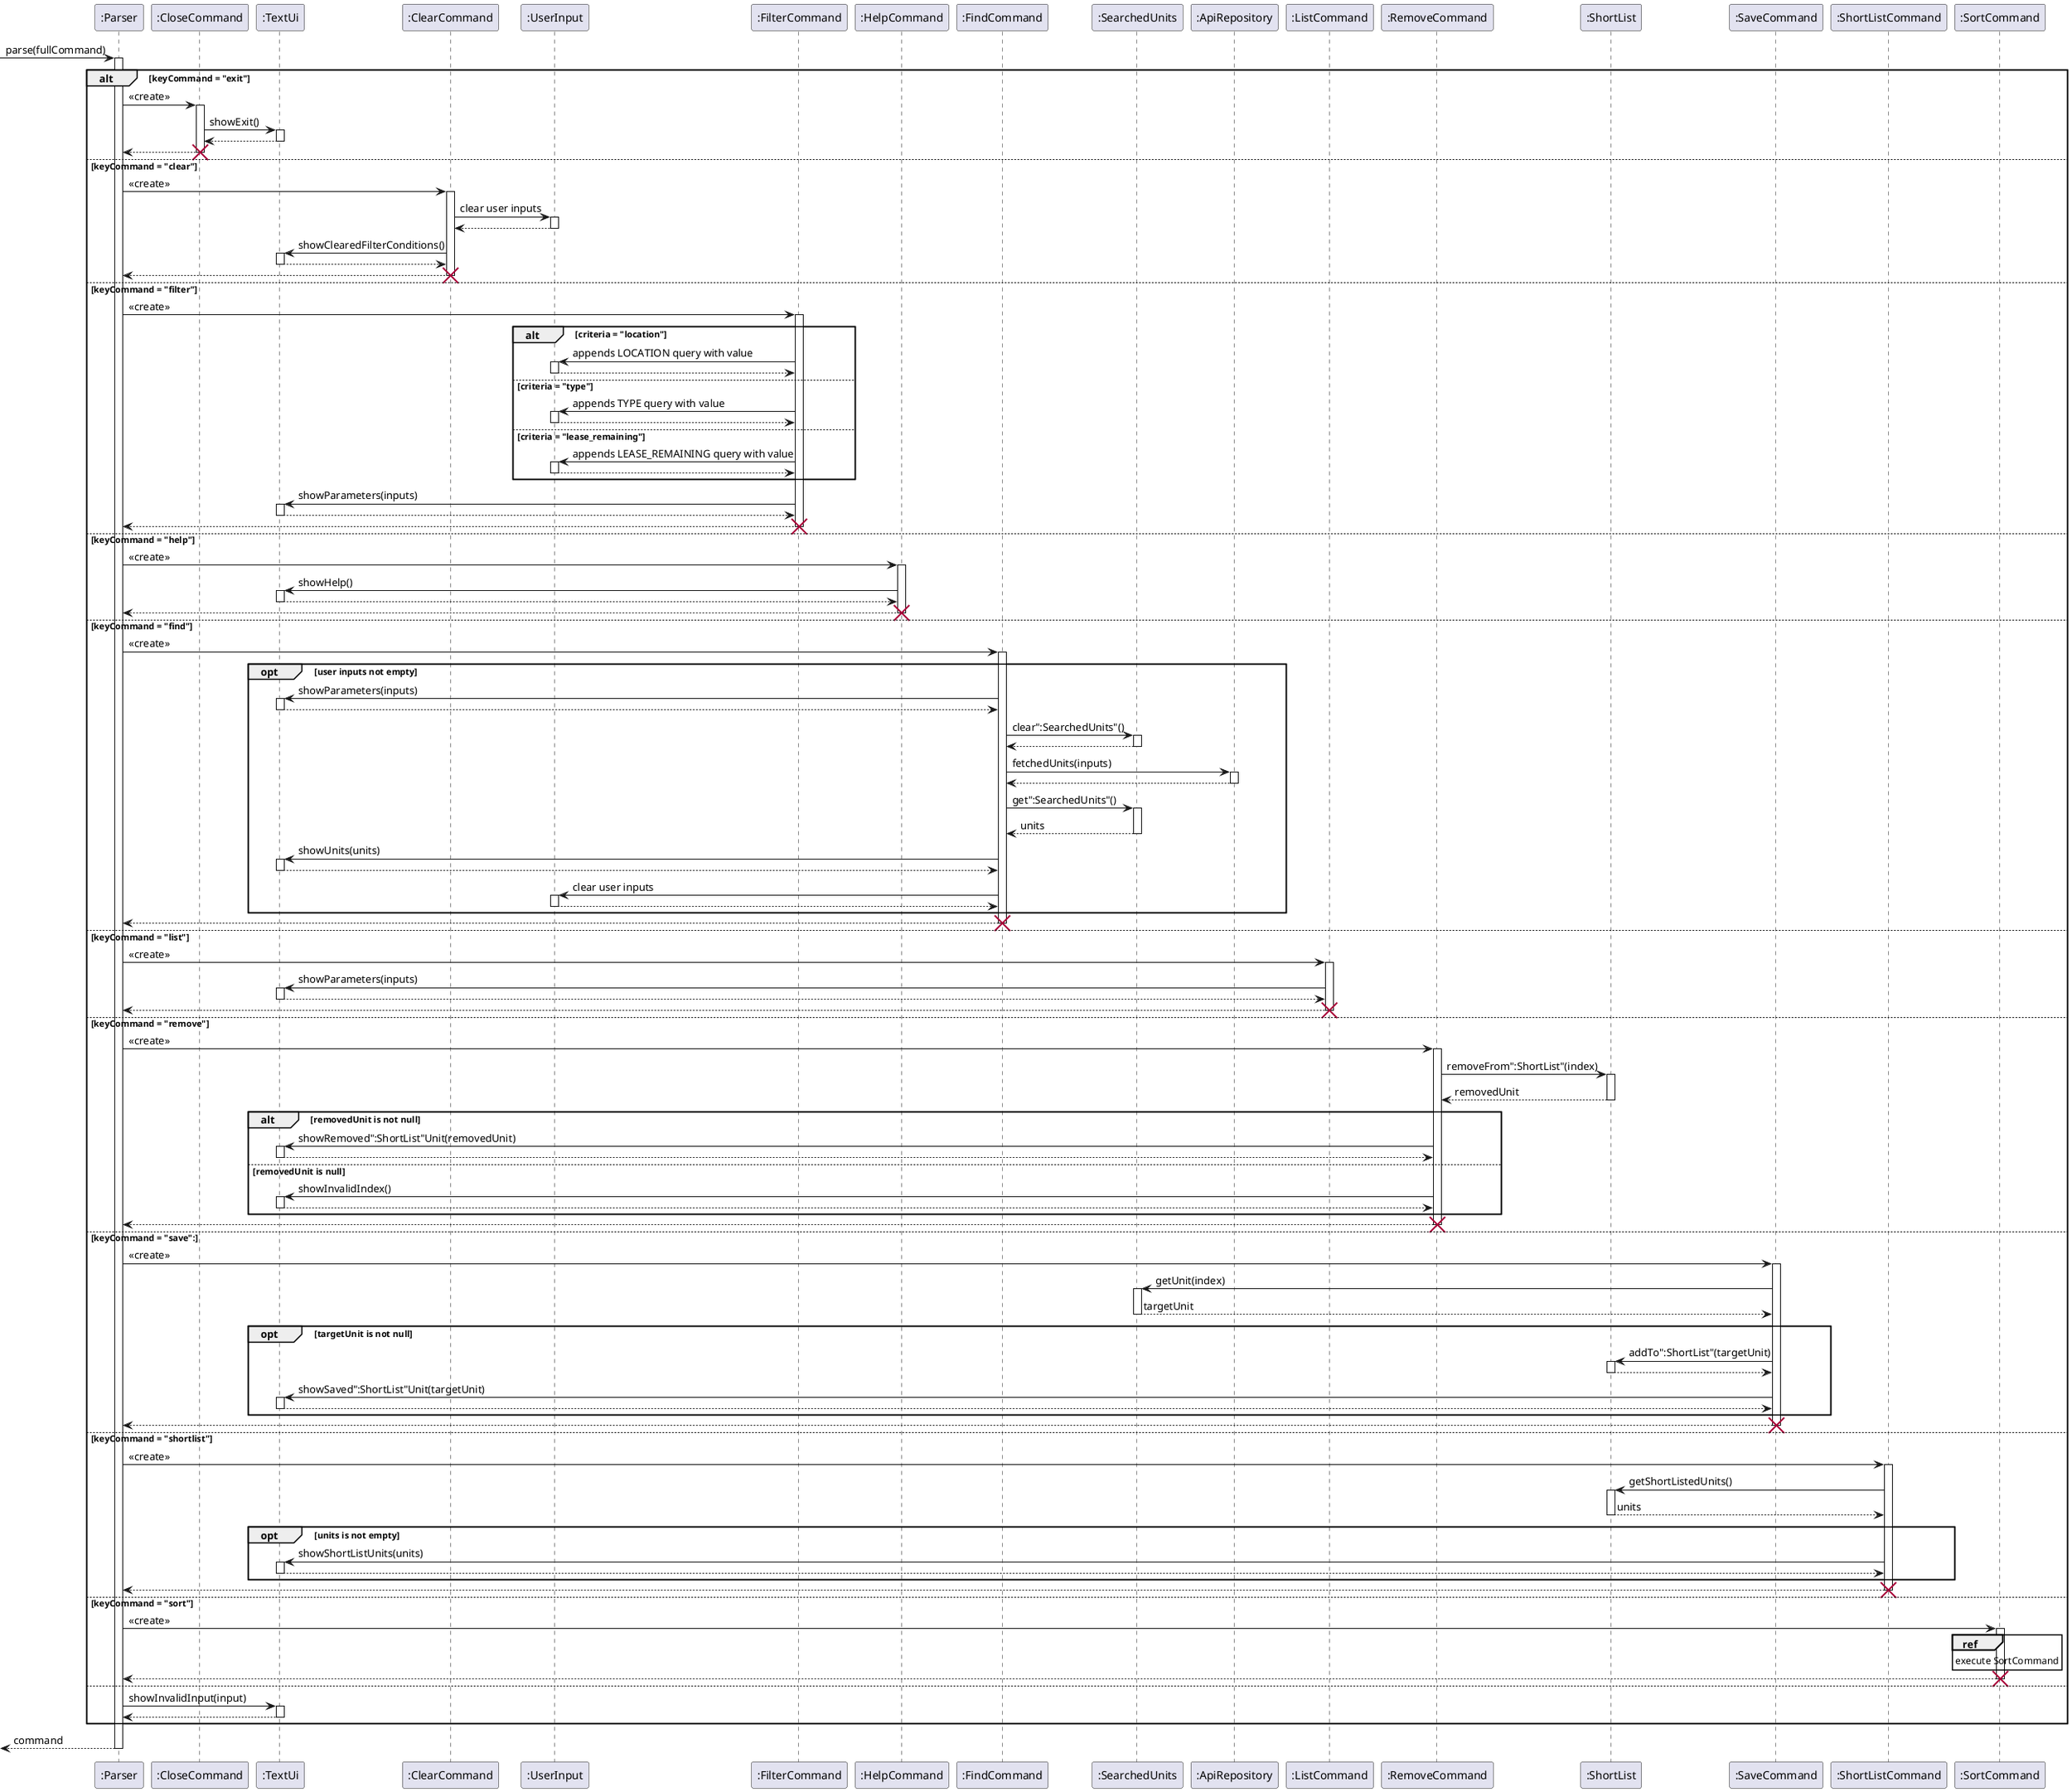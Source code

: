 @startuml
'https://plantuml.com/sequence-diagram

[-> ":Parser": parse(fullCommand)
activate ":Parser"
    alt keyCommand = "exit"
        ":Parser" -> ":CloseCommand": <<create>>
        activate ":CloseCommand"
        ":CloseCommand" -> ":TextUi": showExit()
        activate ":TextUi"
        ":CloseCommand" <-- ":TextUi"
        deactivate ":TextUi"
        ":Parser" <-- ":CloseCommand"
        destroy ":CloseCommand"
    else keyCommand = "clear"
        ":Parser" -> ":ClearCommand": <<create>>
        activate ":ClearCommand"
        ":ClearCommand" -> ":UserInput": clear user inputs
        activate ":UserInput"
        ":ClearCommand" <-- ":UserInput"
        deactivate ":UserInput"
        ":ClearCommand" -> ":TextUi": showClearedFilterConditions()
        activate ":TextUi"
        ":ClearCommand" <-- ":TextUi"
        deactivate ":TextUi"
        ":Parser" <-- ":ClearCommand"
        destroy ":ClearCommand"
    else keyCommand = "filter"
        ":Parser" -> ":FilterCommand": <<create>>
        activate ":FilterCommand"
        alt criteria = "location"
            ":FilterCommand" -> ":UserInput": appends LOCATION query with value
            activate ":UserInput"
            ":FilterCommand" <-- ":UserInput"
            deactivate ":UserInput"
        else criteria = "type"
            ":FilterCommand" -> ":UserInput": appends TYPE query with value
            activate ":UserInput"
            ":FilterCommand" <-- ":UserInput"
            deactivate ":UserInput"
        else criteria = "lease_remaining"
            ":FilterCommand" -> ":UserInput": appends LEASE_REMAINING query with value
            activate ":UserInput"
            ":FilterCommand" <-- ":UserInput"
            deactivate ":UserInput"
        end
        ":FilterCommand" -> ":TextUi": showParameters(inputs)
        activate ":TextUi"
        ":FilterCommand" <-- ":TextUi"
        deactivate ":TextUi"
        ":Parser" <-- ":FilterCommand"
        destroy ":FilterCommand"
    else keyCommand = "help"
        ":Parser" -> ":HelpCommand": <<create>>
        activate ":HelpCommand"
        ":HelpCommand" -> ":TextUi": showHelp()
        activate ":TextUi"
        ":HelpCommand" <-- ":TextUi"
        deactivate ":TextUi"
        ":Parser" <-- ":HelpCommand"
        destroy ":HelpCommand"
    else keyCommand = "find"
        ":Parser" -> ":FindCommand": <<create>>
        activate ":FindCommand"
        opt user inputs not empty
            ":FindCommand" -> ":TextUi": showParameters(inputs)
            activate ":TextUi"
            ":FindCommand" <-- ":TextUi"
            deactivate ":TextUi"
            ":FindCommand" -> ":SearchedUnits": clear":SearchedUnits"()
            activate ":SearchedUnits"
            ":FindCommand" <-- ":SearchedUnits"
            deactivate ":SearchedUnits"
            ":FindCommand" -> ":ApiRepository": fetchedUnits(inputs)
            activate ":ApiRepository"
            ":FindCommand" <-- ":ApiRepository"
            deactivate ":ApiRepository"
            ":FindCommand" -> ":SearchedUnits": get":SearchedUnits"()
            activate ":SearchedUnits"
            ":FindCommand" <-- ":SearchedUnits": units
            deactivate ":SearchedUnits"
            ":FindCommand" -> ":TextUi": showUnits(units)
            activate ":TextUi"
            ":FindCommand" <-- ":TextUi"
            deactivate ":TextUi"
            ":FindCommand" -> ":UserInput": clear user inputs
            activate ":UserInput"
            ":FindCommand" <-- ":UserInput"
            deactivate ":UserInput"
        end
        ":Parser" <-- ":FindCommand"
        destroy ":FindCommand"
    else keyCommand = "list"
        ":Parser" -> ":ListCommand": <<create>>
        activate ":ListCommand"
        ":ListCommand" -> ":TextUi": showParameters(inputs)
        activate ":TextUi"
        ":ListCommand" <-- ":TextUi"
        deactivate ":TextUi"
        ":Parser" <-- ":ListCommand"
        destroy ":ListCommand"
    else keyCommand = "remove"
        ":Parser" -> ":RemoveCommand": <<create>>
        activate ":RemoveCommand"
        ":RemoveCommand" -> ":ShortList": removeFrom":ShortList"(index)
        activate ":ShortList"
        ":ShortList" --> ":RemoveCommand": removedUnit
        deactivate ":ShortList"
        alt removedUnit is not null
            ":RemoveCommand" -> ":TextUi": showRemoved":ShortList"Unit(removedUnit)
            activate ":TextUi"
            ":RemoveCommand" <-- ":TextUi"
            deactivate ":TextUi"
        else removedUnit is null
            ":RemoveCommand" -> ":TextUi": showInvalidIndex()
            activate ":TextUi"
            ":RemoveCommand" <-- ":TextUi"
            deactivate ":TextUi"
        end
        ":Parser" <-- ":RemoveCommand"
        destroy ":RemoveCommand"
    else keyCommand = "save":
        ":Parser" -> ":SaveCommand": <<create>>
        activate ":SaveCommand"
        ":SaveCommand" -> ":SearchedUnits": getUnit(index)
        activate ":SearchedUnits"
        ":SearchedUnits" --> ":SaveCommand": targetUnit
        deactivate ":SearchedUnits"
        opt targetUnit is not null
            ":SaveCommand" -> ":ShortList": addTo":ShortList"(targetUnit)
            activate ":ShortList"
            ":SaveCommand" <-- ":ShortList"
            deactivate ":ShortList"
            ":SaveCommand" -> ":TextUi": showSaved":ShortList"Unit(targetUnit)
            activate ":TextUi"
            ":SaveCommand" <-- ":TextUi"
            deactivate ":TextUi"
        end
        ":Parser" <-- ":SaveCommand"
        destroy ":SaveCommand"
    else keyCommand = "shortlist"
        ":Parser" -> ":ShortListCommand": <<create>>
        activate  ":ShortListCommand"
         ":ShortListCommand" -> ":ShortList": getShortListedUnits()
        activate ":ShortList"
        ":ShortList" -->  ":ShortListCommand": units
        deactivate ":ShortList"
        opt units is not empty
             ":ShortListCommand" -> ":TextUi": showShortListUnits(units)
            activate ":TextUi"
             ":ShortListCommand" <-- ":TextUi"
            deactivate ":TextUi"
        end
        ":Parser" <--  ":ShortListCommand"
        destroy  ":ShortListCommand"
    else keyCommand = "sort"
        ":Parser" -> ":SortCommand": <<create>>
        activate ":SortCommand"
        ref over ":SortCommand": execute SortCommand
        ":Parser" <-- ":SortCommand"
        destroy ":SortCommand"
    else
        ":Parser" -> ":TextUi": showInvalidInput(input)
        activate ":TextUi"
        ":Parser" <-- ":TextUi"
        deactivate ":TextUi"
    end
[<-- ":Parser": command
deactivate ":Parser"
@enduml